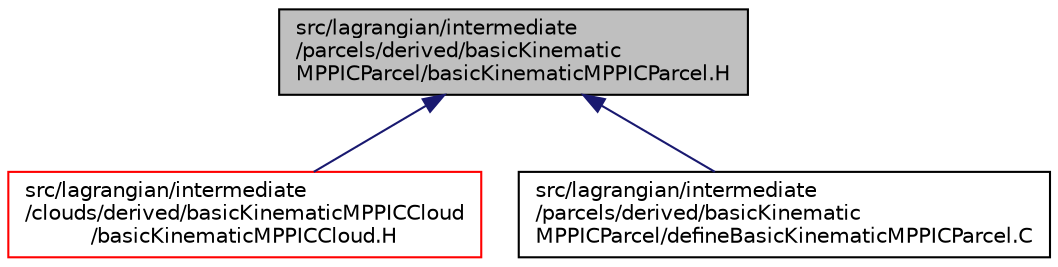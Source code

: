 digraph "src/lagrangian/intermediate/parcels/derived/basicKinematicMPPICParcel/basicKinematicMPPICParcel.H"
{
  bgcolor="transparent";
  edge [fontname="Helvetica",fontsize="10",labelfontname="Helvetica",labelfontsize="10"];
  node [fontname="Helvetica",fontsize="10",shape=record];
  Node1 [label="src/lagrangian/intermediate\l/parcels/derived/basicKinematic\lMPPICParcel/basicKinematicMPPICParcel.H",height=0.2,width=0.4,color="black", fillcolor="grey75", style="filled", fontcolor="black"];
  Node1 -> Node2 [dir="back",color="midnightblue",fontsize="10",style="solid",fontname="Helvetica"];
  Node2 [label="src/lagrangian/intermediate\l/clouds/derived/basicKinematicMPPICCloud\l/basicKinematicMPPICCloud.H",height=0.2,width=0.4,color="red",URL="$a06614.html"];
  Node1 -> Node3 [dir="back",color="midnightblue",fontsize="10",style="solid",fontname="Helvetica"];
  Node3 [label="src/lagrangian/intermediate\l/parcels/derived/basicKinematic\lMPPICParcel/defineBasicKinematicMPPICParcel.C",height=0.2,width=0.4,color="black",URL="$a06655.html"];
}
